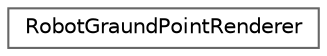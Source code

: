 digraph "クラス階層図"
{
 // LATEX_PDF_SIZE
  bgcolor="transparent";
  edge [fontname=Helvetica,fontsize=10,labelfontname=Helvetica,labelfontsize=10];
  node [fontname=Helvetica,fontsize=10,shape=box,height=0.2,width=0.4];
  rankdir="LR";
  Node0 [id="Node000000",label="RobotGraundPointRenderer",height=0.2,width=0.4,color="grey40", fillcolor="white", style="filled",URL="$class_robot_graund_point_renderer.html",tooltip="ロボットが接地点した地点の履歴を描画するクラス"];
}
